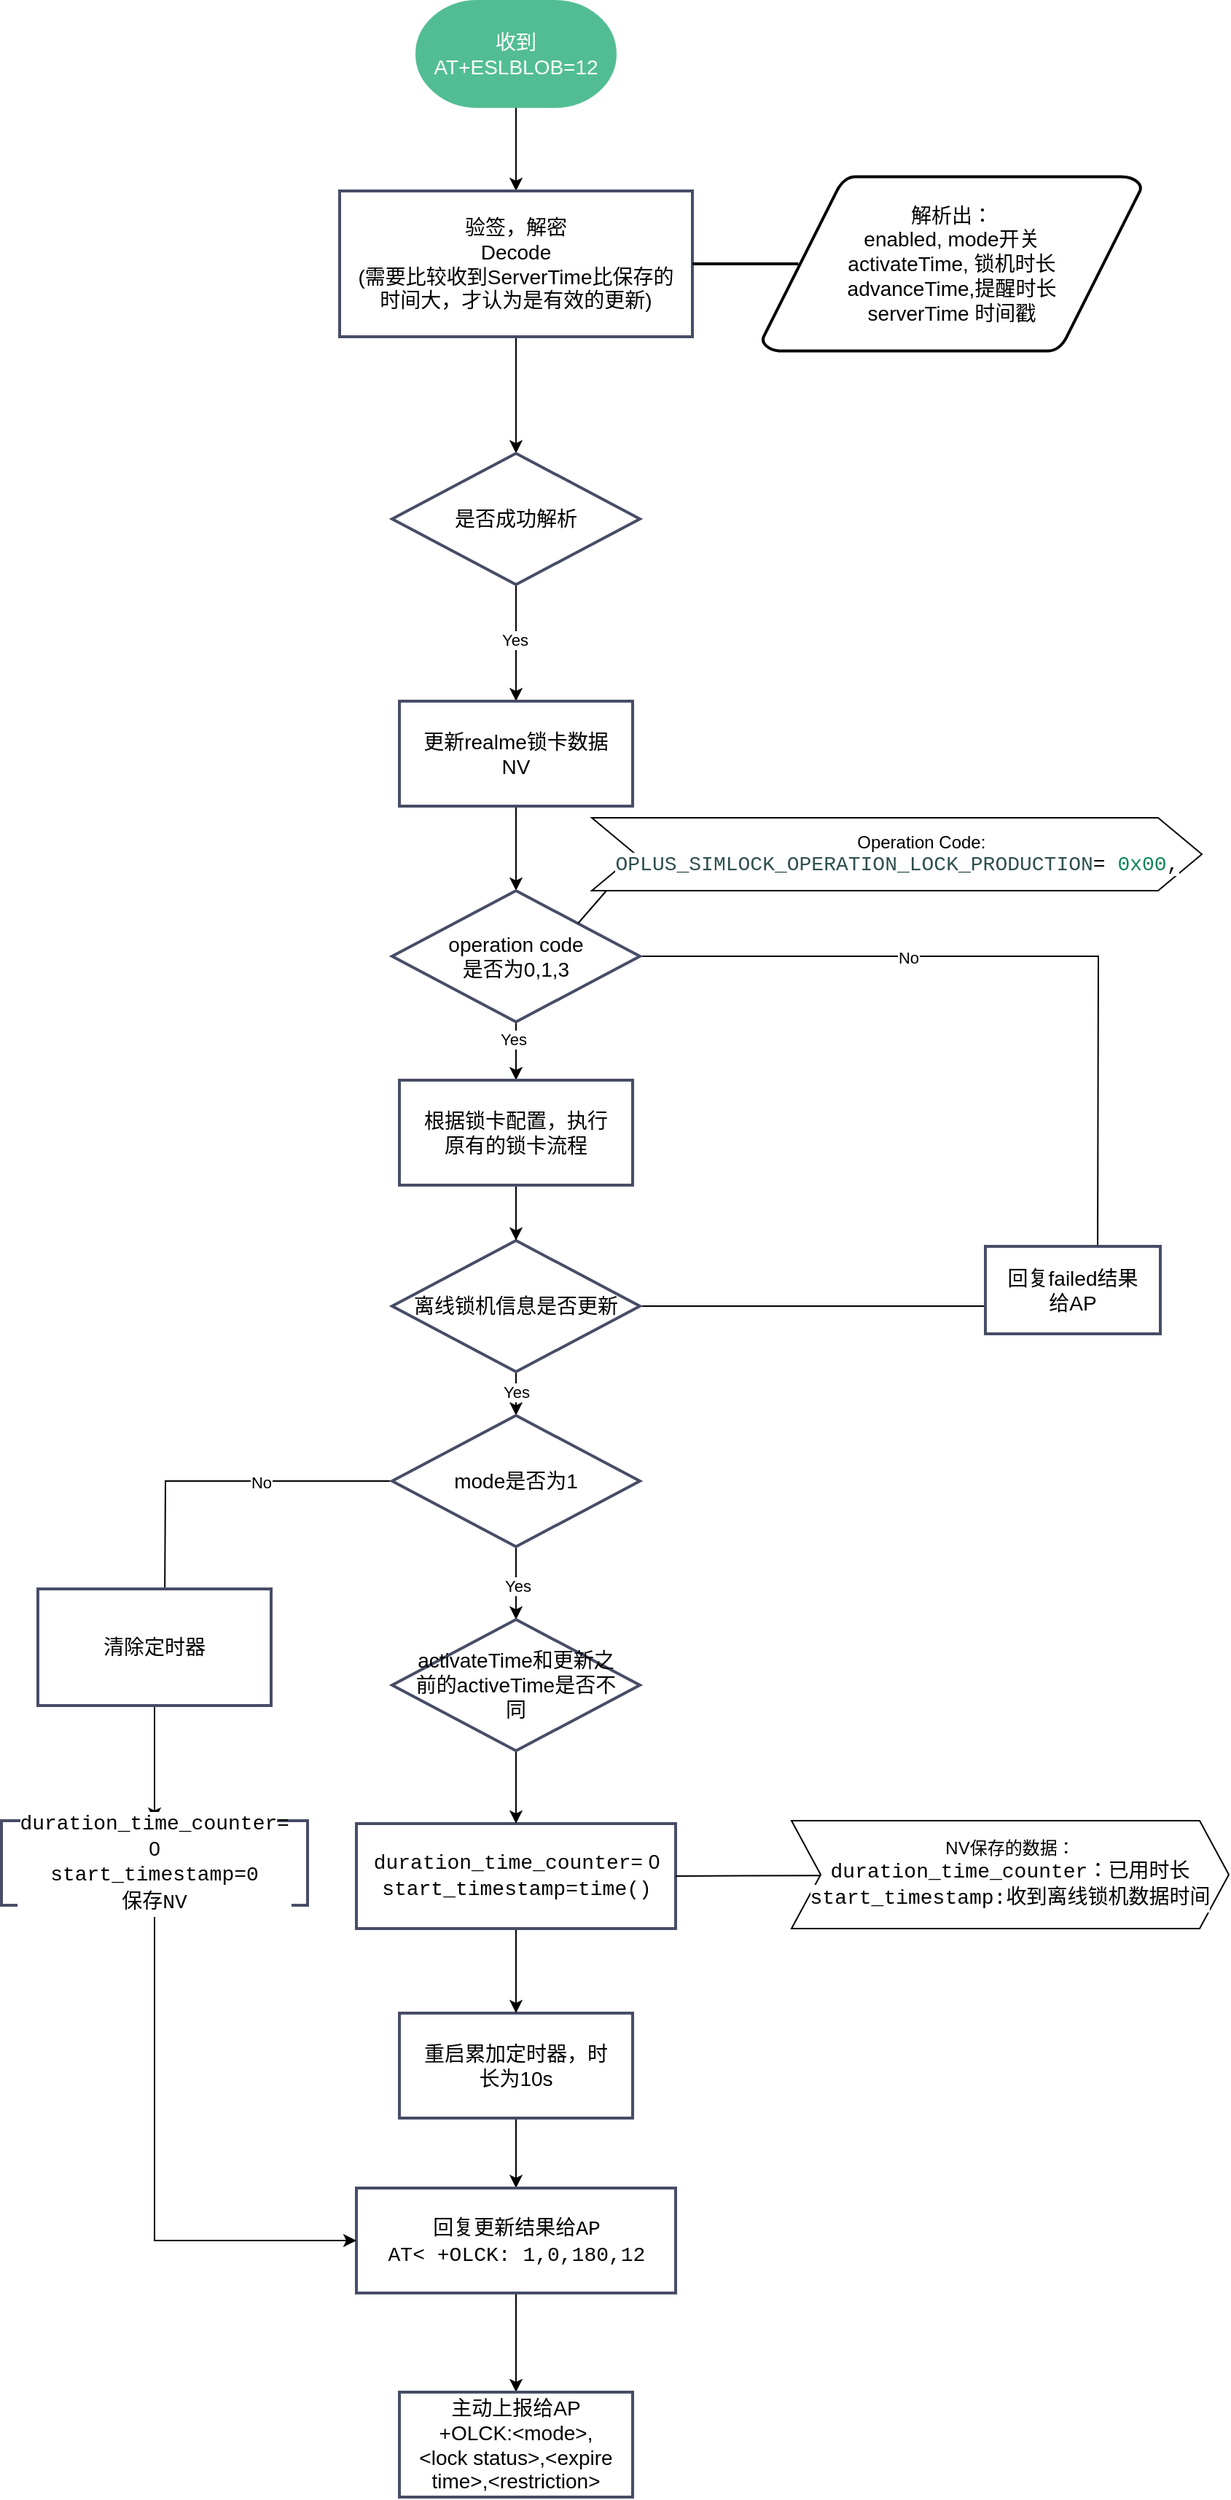 <mxfile version="24.7.7">
  <diagram name="第 1 页" id="54BJwtoG-cp-33cE2wWl">
    <mxGraphModel dx="2676" dy="1061" grid="1" gridSize="10" guides="1" tooltips="1" connect="1" arrows="1" fold="1" page="1" pageScale="1" pageWidth="827" pageHeight="1169" math="0" shadow="0">
      <root>
        <mxCell id="0" />
        <mxCell id="1" parent="0" />
        <mxCell id="9z1HUDdmIe7pnTlIsTbF-13" value="" style="edgeStyle=orthogonalEdgeStyle;rounded=0;orthogonalLoop=1;jettySize=auto;html=1;" edge="1" parent="1" source="9z1HUDdmIe7pnTlIsTbF-14" target="9z1HUDdmIe7pnTlIsTbF-16">
          <mxGeometry relative="1" as="geometry" />
        </mxCell>
        <mxCell id="9z1HUDdmIe7pnTlIsTbF-14" value="收到AT+ESLBLOB=12" style="fontSize=14;zwfType=basicShape;strokeWidth=2;html=1;shape=mxgraph.flowchart.terminator;whiteSpace=wrap;strokeColor=#52BD94;fontColor=#FFFFFF;fillColor=#52BD94;" vertex="1" parent="1">
          <mxGeometry x="270" y="41" width="136" height="72" as="geometry" />
        </mxCell>
        <mxCell id="9z1HUDdmIe7pnTlIsTbF-15" value="" style="edgeStyle=orthogonalEdgeStyle;rounded=0;orthogonalLoop=1;jettySize=auto;html=1;" edge="1" parent="1" source="9z1HUDdmIe7pnTlIsTbF-16" target="9z1HUDdmIe7pnTlIsTbF-20">
          <mxGeometry relative="1" as="geometry" />
        </mxCell>
        <mxCell id="9z1HUDdmIe7pnTlIsTbF-16" value="验签，解密&lt;br&gt;Decode&lt;br&gt;(需要比较收到ServerTime比保存的时间大，才认为是有效的更新)" style="fontSize=14;spacingLeft=10;spacingRight=10;zwfType=basicShape;rounded=0;strokeWidth=2;strokeColor=#474D66;whiteSpace=wrap;html=1;" vertex="1" parent="1">
          <mxGeometry x="217" y="171" width="242" height="100" as="geometry" />
        </mxCell>
        <mxCell id="9z1HUDdmIe7pnTlIsTbF-17" value="&lt;span&gt;解析出：&lt;/span&gt;&lt;br&gt;&lt;span&gt;enabled, mode开关&lt;br&gt;activateTime, 锁机时长&lt;br&gt;advanceTime,提醒时长&lt;br&gt;serverTime 时间戳&lt;/span&gt;" style="fontSize=14;spacingLeft=10;spacingRight=10;zwfType=basicShape;shape=mxgraph.flowchart.data;html=1;strokeWidth=2;perimeter=parallelogramPerimeter;whiteSpace=wrap;rounded=1;arcSize=12;size=0.23;" vertex="1" parent="1">
          <mxGeometry x="507" y="161" width="260" height="120" as="geometry" />
        </mxCell>
        <mxCell id="9z1HUDdmIe7pnTlIsTbF-18" value="" style="spacingLeft=10;spacingRight=10;zwfType=line;endArrow=none;html=1;startSize=14;endSize=14;strokeLinecap=round;sourcePerimeterSpacing=8;targetPerimeterSpacing=8;strokeWidth=2;exitX=1;exitY=0.5;exitDx=0;exitDy=0;entryX=0.095;entryY=0.5;entryDx=0;entryDy=0;entryPerimeter=0;" edge="1" parent="1" source="9z1HUDdmIe7pnTlIsTbF-16" target="9z1HUDdmIe7pnTlIsTbF-17">
          <mxGeometry width="160" height="10" relative="1" as="geometry">
            <mxPoint x="470" y="201" as="sourcePoint" />
            <mxPoint x="630" y="191" as="targetPoint" />
          </mxGeometry>
        </mxCell>
        <mxCell id="9z1HUDdmIe7pnTlIsTbF-19" value="" style="edgeStyle=orthogonalEdgeStyle;rounded=0;orthogonalLoop=1;jettySize=auto;html=1;" edge="1" parent="1" source="9z1HUDdmIe7pnTlIsTbF-20" target="9z1HUDdmIe7pnTlIsTbF-23">
          <mxGeometry relative="1" as="geometry" />
        </mxCell>
        <mxCell id="9z1HUDdmIe7pnTlIsTbF-29" value="Yes" style="edgeLabel;html=1;align=center;verticalAlign=middle;resizable=0;points=[];" vertex="1" connectable="0" parent="9z1HUDdmIe7pnTlIsTbF-19">
          <mxGeometry x="-0.058" y="-1" relative="1" as="geometry">
            <mxPoint as="offset" />
          </mxGeometry>
        </mxCell>
        <mxCell id="9z1HUDdmIe7pnTlIsTbF-20" value="是否成功解析" style="fontSize=14;spacingLeft=10;spacingRight=10;zwfType=basicShape;strokeWidth=2;rhombus;whiteSpace=wrap;html=1;strokeColor=#474D66;" vertex="1" parent="1">
          <mxGeometry x="253" y="351" width="170" height="90" as="geometry" />
        </mxCell>
        <mxCell id="9z1HUDdmIe7pnTlIsTbF-21" value="" style="edgeStyle=orthogonalEdgeStyle;rounded=0;orthogonalLoop=1;jettySize=auto;html=1;" edge="1" parent="1" source="9z1HUDdmIe7pnTlIsTbF-23" target="9z1HUDdmIe7pnTlIsTbF-24">
          <mxGeometry relative="1" as="geometry" />
        </mxCell>
        <mxCell id="9z1HUDdmIe7pnTlIsTbF-23" value="更新realme锁卡数据NV" style="fontSize=14;spacingLeft=10;spacingRight=10;zwfType=basicShape;rounded=0;strokeWidth=2;strokeColor=#474D66;whiteSpace=wrap;html=1;" vertex="1" parent="1">
          <mxGeometry x="258" y="521" width="160" height="72" as="geometry" />
        </mxCell>
        <mxCell id="9z1HUDdmIe7pnTlIsTbF-31" style="edgeStyle=orthogonalEdgeStyle;rounded=0;orthogonalLoop=1;jettySize=auto;html=1;exitX=0.5;exitY=1;exitDx=0;exitDy=0;entryX=0.5;entryY=0;entryDx=0;entryDy=0;" edge="1" parent="1" source="9z1HUDdmIe7pnTlIsTbF-24" target="9z1HUDdmIe7pnTlIsTbF-30">
          <mxGeometry relative="1" as="geometry" />
        </mxCell>
        <mxCell id="9z1HUDdmIe7pnTlIsTbF-53" value="Yes" style="edgeLabel;html=1;align=center;verticalAlign=middle;resizable=0;points=[];" vertex="1" connectable="0" parent="9z1HUDdmIe7pnTlIsTbF-31">
          <mxGeometry x="-0.4" y="-2" relative="1" as="geometry">
            <mxPoint as="offset" />
          </mxGeometry>
        </mxCell>
        <mxCell id="9z1HUDdmIe7pnTlIsTbF-56" value="" style="edgeStyle=orthogonalEdgeStyle;rounded=0;orthogonalLoop=1;jettySize=auto;html=1;" edge="1" parent="1" source="9z1HUDdmIe7pnTlIsTbF-24">
          <mxGeometry relative="1" as="geometry">
            <mxPoint x="737.0" y="906" as="targetPoint" />
          </mxGeometry>
        </mxCell>
        <mxCell id="9z1HUDdmIe7pnTlIsTbF-59" value="No" style="edgeLabel;html=1;align=center;verticalAlign=middle;resizable=0;points=[];" vertex="1" connectable="0" parent="9z1HUDdmIe7pnTlIsTbF-56">
          <mxGeometry x="-0.3" y="-1" relative="1" as="geometry">
            <mxPoint as="offset" />
          </mxGeometry>
        </mxCell>
        <mxCell id="9z1HUDdmIe7pnTlIsTbF-24" value="operation code&lt;br&gt;是否为0,1,3" style="fontSize=14;spacingLeft=10;spacingRight=10;zwfType=basicShape;strokeWidth=2;rhombus;whiteSpace=wrap;html=1;strokeColor=#474D66;" vertex="1" parent="1">
          <mxGeometry x="253" y="651" width="170" height="90" as="geometry" />
        </mxCell>
        <mxCell id="9z1HUDdmIe7pnTlIsTbF-39" value="" style="edgeStyle=orthogonalEdgeStyle;rounded=0;orthogonalLoop=1;jettySize=auto;html=1;" edge="1" parent="1" source="9z1HUDdmIe7pnTlIsTbF-25" target="9z1HUDdmIe7pnTlIsTbF-32">
          <mxGeometry relative="1" as="geometry" />
        </mxCell>
        <mxCell id="9z1HUDdmIe7pnTlIsTbF-54" value="Yes" style="edgeLabel;html=1;align=center;verticalAlign=middle;resizable=0;points=[];" vertex="1" connectable="0" parent="9z1HUDdmIe7pnTlIsTbF-39">
          <mxGeometry x="0.336" relative="1" as="geometry">
            <mxPoint as="offset" />
          </mxGeometry>
        </mxCell>
        <mxCell id="9z1HUDdmIe7pnTlIsTbF-61" style="edgeStyle=orthogonalEdgeStyle;rounded=0;orthogonalLoop=1;jettySize=auto;html=1;exitX=1;exitY=0.5;exitDx=0;exitDy=0;entryX=0;entryY=0.5;entryDx=0;entryDy=0;" edge="1" parent="1" source="9z1HUDdmIe7pnTlIsTbF-25">
          <mxGeometry relative="1" as="geometry">
            <mxPoint x="677.0" y="936" as="targetPoint" />
          </mxGeometry>
        </mxCell>
        <mxCell id="9z1HUDdmIe7pnTlIsTbF-25" value="离线锁机信息是否更新" style="fontSize=14;spacingLeft=10;spacingRight=10;zwfType=basicShape;strokeWidth=2;rhombus;whiteSpace=wrap;html=1;strokeColor=#474D66;" vertex="1" parent="1">
          <mxGeometry x="253" y="891" width="170" height="90" as="geometry" />
        </mxCell>
        <mxCell id="9z1HUDdmIe7pnTlIsTbF-43" value="" style="edgeStyle=orthogonalEdgeStyle;rounded=0;orthogonalLoop=1;jettySize=auto;html=1;" edge="1" parent="1" source="9z1HUDdmIe7pnTlIsTbF-26" target="9z1HUDdmIe7pnTlIsTbF-34">
          <mxGeometry relative="1" as="geometry" />
        </mxCell>
        <mxCell id="9z1HUDdmIe7pnTlIsTbF-26" value="重启累加定时器，时长为10s" style="fontSize=14;spacingLeft=10;spacingRight=10;zwfType=basicShape;rounded=0;strokeWidth=2;strokeColor=#474D66;whiteSpace=wrap;html=1;" vertex="1" parent="1">
          <mxGeometry x="258" y="1421" width="160" height="72" as="geometry" />
        </mxCell>
        <mxCell id="9z1HUDdmIe7pnTlIsTbF-42" value="" style="edgeStyle=orthogonalEdgeStyle;rounded=0;orthogonalLoop=1;jettySize=auto;html=1;" edge="1" parent="1" source="9z1HUDdmIe7pnTlIsTbF-28" target="9z1HUDdmIe7pnTlIsTbF-26">
          <mxGeometry relative="1" as="geometry" />
        </mxCell>
        <mxCell id="9z1HUDdmIe7pnTlIsTbF-28" value="&lt;span style=&quot;background-color: rgb(255, 255, 255); font-family: Consolas, &amp;quot;Courier New&amp;quot;, monospace; white-space: pre;&quot;&gt;duration_time_counter&lt;/span&gt;= 0&lt;div&gt;&lt;div style=&quot;background-color: rgb(255, 255, 255); font-family: Consolas, &amp;quot;Courier New&amp;quot;, monospace; line-height: 19px; white-space: pre;&quot;&gt;start_timestamp=time()&lt;/div&gt;&lt;/div&gt;" style="fontSize=14;spacingLeft=10;spacingRight=10;zwfType=basicShape;rounded=0;strokeWidth=2;strokeColor=#474D66;whiteSpace=wrap;html=1;" vertex="1" parent="1">
          <mxGeometry x="228.5" y="1291" width="219" height="72" as="geometry" />
        </mxCell>
        <mxCell id="9z1HUDdmIe7pnTlIsTbF-38" value="" style="edgeStyle=orthogonalEdgeStyle;rounded=0;orthogonalLoop=1;jettySize=auto;html=1;" edge="1" parent="1" source="9z1HUDdmIe7pnTlIsTbF-30" target="9z1HUDdmIe7pnTlIsTbF-25">
          <mxGeometry relative="1" as="geometry" />
        </mxCell>
        <mxCell id="9z1HUDdmIe7pnTlIsTbF-30" value="根据锁卡配置，执行原有的锁卡流程" style="fontSize=14;spacingLeft=10;spacingRight=10;zwfType=basicShape;rounded=0;strokeWidth=2;strokeColor=#474D66;whiteSpace=wrap;html=1;" vertex="1" parent="1">
          <mxGeometry x="258" y="781" width="160" height="72" as="geometry" />
        </mxCell>
        <mxCell id="9z1HUDdmIe7pnTlIsTbF-40" value="" style="edgeStyle=orthogonalEdgeStyle;rounded=0;orthogonalLoop=1;jettySize=auto;html=1;" edge="1" parent="1" source="9z1HUDdmIe7pnTlIsTbF-32" target="9z1HUDdmIe7pnTlIsTbF-33">
          <mxGeometry relative="1" as="geometry" />
        </mxCell>
        <mxCell id="9z1HUDdmIe7pnTlIsTbF-45" value="Yes" style="edgeLabel;html=1;align=center;verticalAlign=middle;resizable=0;points=[];" vertex="1" connectable="0" parent="9z1HUDdmIe7pnTlIsTbF-40">
          <mxGeometry x="0.064" y="1" relative="1" as="geometry">
            <mxPoint as="offset" />
          </mxGeometry>
        </mxCell>
        <mxCell id="9z1HUDdmIe7pnTlIsTbF-48" value="" style="edgeStyle=orthogonalEdgeStyle;rounded=0;orthogonalLoop=1;jettySize=auto;html=1;" edge="1" parent="1" source="9z1HUDdmIe7pnTlIsTbF-32">
          <mxGeometry relative="1" as="geometry">
            <mxPoint x="97.0" y="1141" as="targetPoint" />
          </mxGeometry>
        </mxCell>
        <mxCell id="9z1HUDdmIe7pnTlIsTbF-49" value="No" style="edgeLabel;html=1;align=center;verticalAlign=middle;resizable=0;points=[];" vertex="1" connectable="0" parent="9z1HUDdmIe7pnTlIsTbF-48">
          <mxGeometry x="-0.246" y="1" relative="1" as="geometry">
            <mxPoint as="offset" />
          </mxGeometry>
        </mxCell>
        <mxCell id="9z1HUDdmIe7pnTlIsTbF-32" value="mode是否为1" style="fontSize=14;spacingLeft=10;spacingRight=10;zwfType=basicShape;strokeWidth=2;rhombus;whiteSpace=wrap;html=1;strokeColor=#474D66;" vertex="1" parent="1">
          <mxGeometry x="253" y="1011" width="170" height="90" as="geometry" />
        </mxCell>
        <mxCell id="9z1HUDdmIe7pnTlIsTbF-41" value="" style="edgeStyle=orthogonalEdgeStyle;rounded=0;orthogonalLoop=1;jettySize=auto;html=1;" edge="1" parent="1" source="9z1HUDdmIe7pnTlIsTbF-33" target="9z1HUDdmIe7pnTlIsTbF-28">
          <mxGeometry relative="1" as="geometry" />
        </mxCell>
        <mxCell id="9z1HUDdmIe7pnTlIsTbF-33" value="activateTime和更新之前的activeTime是否不同" style="fontSize=14;spacingLeft=10;spacingRight=10;zwfType=basicShape;strokeWidth=2;rhombus;whiteSpace=wrap;html=1;strokeColor=#474D66;" vertex="1" parent="1">
          <mxGeometry x="253" y="1151" width="170" height="90" as="geometry" />
        </mxCell>
        <mxCell id="9z1HUDdmIe7pnTlIsTbF-44" value="" style="edgeStyle=orthogonalEdgeStyle;rounded=0;orthogonalLoop=1;jettySize=auto;html=1;" edge="1" parent="1" source="9z1HUDdmIe7pnTlIsTbF-34" target="9z1HUDdmIe7pnTlIsTbF-35">
          <mxGeometry relative="1" as="geometry" />
        </mxCell>
        <mxCell id="9z1HUDdmIe7pnTlIsTbF-34" value="&lt;font face=&quot;Consolas, Courier New, monospace&quot;&gt;&lt;span style=&quot;white-space: pre; background-color: rgb(255, 255, 255);&quot;&gt;回复更新结果给AP&lt;/span&gt;&lt;/font&gt;&lt;div&gt;&lt;font face=&quot;Consolas, Courier New, monospace&quot;&gt;&lt;span style=&quot;background-color: rgb(255, 255, 255);&quot;&gt;&lt;span style=&quot;white-space: pre;&quot;&gt;AT&amp;lt; +OLCK: 1,0,180,12&lt;/span&gt;&lt;br&gt;&lt;/span&gt;&lt;/font&gt;&lt;/div&gt;" style="fontSize=14;spacingLeft=10;spacingRight=10;zwfType=basicShape;rounded=0;strokeWidth=2;strokeColor=#474D66;whiteSpace=wrap;html=1;" vertex="1" parent="1">
          <mxGeometry x="228.5" y="1541" width="219" height="72" as="geometry" />
        </mxCell>
        <mxCell id="9z1HUDdmIe7pnTlIsTbF-35" value="主动上报给AP&lt;div&gt;+OLCK:&amp;lt;mode&amp;gt;,&amp;lt;lock status&amp;gt;,&amp;lt;expire time&amp;gt;,&amp;lt;restriction&amp;gt;&lt;br&gt;&lt;/div&gt;" style="fontSize=14;spacingLeft=10;spacingRight=10;zwfType=basicShape;rounded=0;strokeWidth=2;strokeColor=#474D66;whiteSpace=wrap;html=1;" vertex="1" parent="1">
          <mxGeometry x="258" y="1681" width="160" height="72" as="geometry" />
        </mxCell>
        <mxCell id="9z1HUDdmIe7pnTlIsTbF-36" value="NV保存的数据：&lt;div&gt;&lt;span style=&quot;font-size: 14px; background-color: rgb(255, 255, 255); font-family: Consolas, &amp;quot;Courier New&amp;quot;, monospace; white-space: pre;&quot;&gt;duration_time_counter&lt;/span&gt;&lt;span style=&quot;font-size: 14px;&quot;&gt;：已用时长&lt;/span&gt;&lt;div style=&quot;font-size: 14px;&quot;&gt;&lt;div style=&quot;background-color: rgb(255, 255, 255); font-family: Consolas, &amp;quot;Courier New&amp;quot;, monospace; line-height: 19px; white-space: pre;&quot;&gt;start_timestamp:收到离线锁机数据时间&lt;/div&gt;&lt;/div&gt;&lt;/div&gt;" style="shape=step;perimeter=stepPerimeter;whiteSpace=wrap;html=1;fixedSize=1;" vertex="1" parent="1">
          <mxGeometry x="527" y="1289" width="300" height="74" as="geometry" />
        </mxCell>
        <mxCell id="9z1HUDdmIe7pnTlIsTbF-51" value="" style="edgeStyle=orthogonalEdgeStyle;rounded=0;orthogonalLoop=1;jettySize=auto;html=1;exitX=0.5;exitY=1;exitDx=0;exitDy=0;entryX=0.5;entryY=0;entryDx=0;entryDy=0;" edge="1" parent="1" source="9z1HUDdmIe7pnTlIsTbF-47" target="9z1HUDdmIe7pnTlIsTbF-50">
          <mxGeometry relative="1" as="geometry">
            <mxPoint x="97" y="1221" as="sourcePoint" />
            <mxPoint x="97" y="1297" as="targetPoint" />
          </mxGeometry>
        </mxCell>
        <mxCell id="9z1HUDdmIe7pnTlIsTbF-47" value="清除定时器" style="whiteSpace=wrap;html=1;fontSize=14;strokeColor=#474D66;spacingLeft=10;spacingRight=10;strokeWidth=2;" vertex="1" parent="1">
          <mxGeometry x="10" y="1130" width="160" height="80" as="geometry" />
        </mxCell>
        <mxCell id="9z1HUDdmIe7pnTlIsTbF-52" style="edgeStyle=orthogonalEdgeStyle;rounded=0;orthogonalLoop=1;jettySize=auto;html=1;exitX=0.5;exitY=1;exitDx=0;exitDy=0;entryX=0;entryY=0.5;entryDx=0;entryDy=0;" edge="1" parent="1" source="9z1HUDdmIe7pnTlIsTbF-50" target="9z1HUDdmIe7pnTlIsTbF-34">
          <mxGeometry relative="1" as="geometry">
            <mxPoint x="97" y="1355" as="sourcePoint" />
          </mxGeometry>
        </mxCell>
        <mxCell id="9z1HUDdmIe7pnTlIsTbF-50" value="&lt;span style=&quot;background-color: rgb(255, 255, 255); font-family: Consolas, &amp;quot;Courier New&amp;quot;, monospace; white-space: pre;&quot;&gt;duration_time_counter&lt;/span&gt;= 0&lt;div&gt;&lt;div style=&quot;background-color: rgb(255, 255, 255); font-family: Consolas, &amp;quot;Courier New&amp;quot;, monospace; line-height: 19px; white-space: pre;&quot;&gt;start_timestamp=0&lt;/div&gt;&lt;/div&gt;&lt;div style=&quot;background-color: rgb(255, 255, 255); font-family: Consolas, &amp;quot;Courier New&amp;quot;, monospace; line-height: 19px; white-space: pre;&quot;&gt;保存NV&lt;/div&gt;" style="whiteSpace=wrap;html=1;fontSize=14;strokeColor=#474D66;spacingLeft=10;spacingRight=10;strokeWidth=2;" vertex="1" parent="1">
          <mxGeometry x="-15" y="1289" width="210" height="58" as="geometry" />
        </mxCell>
        <mxCell id="9z1HUDdmIe7pnTlIsTbF-55" value="回复failed结果给AP" style="whiteSpace=wrap;html=1;fontSize=14;strokeColor=#474D66;spacingLeft=10;spacingRight=10;strokeWidth=2;" vertex="1" parent="1">
          <mxGeometry x="660" y="895" width="120" height="60" as="geometry" />
        </mxCell>
        <mxCell id="9z1HUDdmIe7pnTlIsTbF-63" value="" style="endArrow=none;html=1;rounded=0;entryX=1;entryY=0.5;entryDx=0;entryDy=0;" edge="1" parent="1" source="9z1HUDdmIe7pnTlIsTbF-36" target="9z1HUDdmIe7pnTlIsTbF-28">
          <mxGeometry width="50" height="50" relative="1" as="geometry">
            <mxPoint x="627" y="1331" as="sourcePoint" />
            <mxPoint x="677" y="1281" as="targetPoint" />
          </mxGeometry>
        </mxCell>
        <mxCell id="9z1HUDdmIe7pnTlIsTbF-66" value="&lt;div style=&quot;&quot;&gt;&lt;span style=&quot;background-color: initial;&quot;&gt;&amp;nbsp; &amp;nbsp; &amp;nbsp; &amp;nbsp; &amp;nbsp; Operation Code:&lt;/span&gt;&lt;/div&gt;&lt;div style=&quot;&quot;&gt;&lt;span style=&quot;background-color: rgb(255, 255, 255); font-family: Consolas, &amp;quot;Courier New&amp;quot;, monospace; font-size: 14px; white-space: pre; color: rgb(47, 79, 79);&quot;&gt;OPLUS_SIMLOCK_OPERATION_LOCK_PRODUCTION&lt;/span&gt;&lt;span style=&quot;background-color: rgb(255, 255, 255); font-family: Consolas, &amp;quot;Courier New&amp;quot;, monospace; font-size: 14px; white-space: pre;&quot;&gt;= &lt;/span&gt;&lt;span style=&quot;background-color: rgb(255, 255, 255); font-family: Consolas, &amp;quot;Courier New&amp;quot;, monospace; font-size: 14px; white-space: pre; color: rgb(9, 134, 88);&quot;&gt;0x00&lt;/span&gt;&lt;span style=&quot;background-color: rgb(255, 255, 255); font-family: Consolas, &amp;quot;Courier New&amp;quot;, monospace; font-size: 14px; white-space: pre;&quot;&gt;,&lt;/span&gt;&lt;/div&gt;" style="shape=step;perimeter=stepPerimeter;whiteSpace=wrap;html=1;fixedSize=1;align=center;size=30;labelBorderColor=none;labelPosition=center;verticalLabelPosition=middle;verticalAlign=middle;" vertex="1" parent="1">
          <mxGeometry x="390" y="601" width="418.5" height="50" as="geometry" />
        </mxCell>
        <mxCell id="9z1HUDdmIe7pnTlIsTbF-69" value="" style="endArrow=none;html=1;rounded=0;exitX=1;exitY=0;exitDx=0;exitDy=0;entryX=0.024;entryY=1;entryDx=0;entryDy=0;entryPerimeter=0;" edge="1" parent="1" source="9z1HUDdmIe7pnTlIsTbF-24" target="9z1HUDdmIe7pnTlIsTbF-66">
          <mxGeometry width="50" height="50" relative="1" as="geometry">
            <mxPoint x="507" y="791" as="sourcePoint" />
            <mxPoint x="389.511" y="662" as="targetPoint" />
          </mxGeometry>
        </mxCell>
      </root>
    </mxGraphModel>
  </diagram>
</mxfile>
